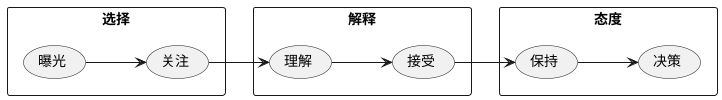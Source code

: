 @startuml 广告有效性模型
left to right direction
rectangle 选择 {
  usecase 曝光
  usecase 关注
}
rectangle 解释 {
  usecase 理解
  usecase 接受
}
rectangle 态度 {
  usecase 保持
  usecase 决策
}
曝光 --> 关注
关注 --> 理解
理解 --> 接受
接受 --> 保持
保持 --> 决策
@enduml
